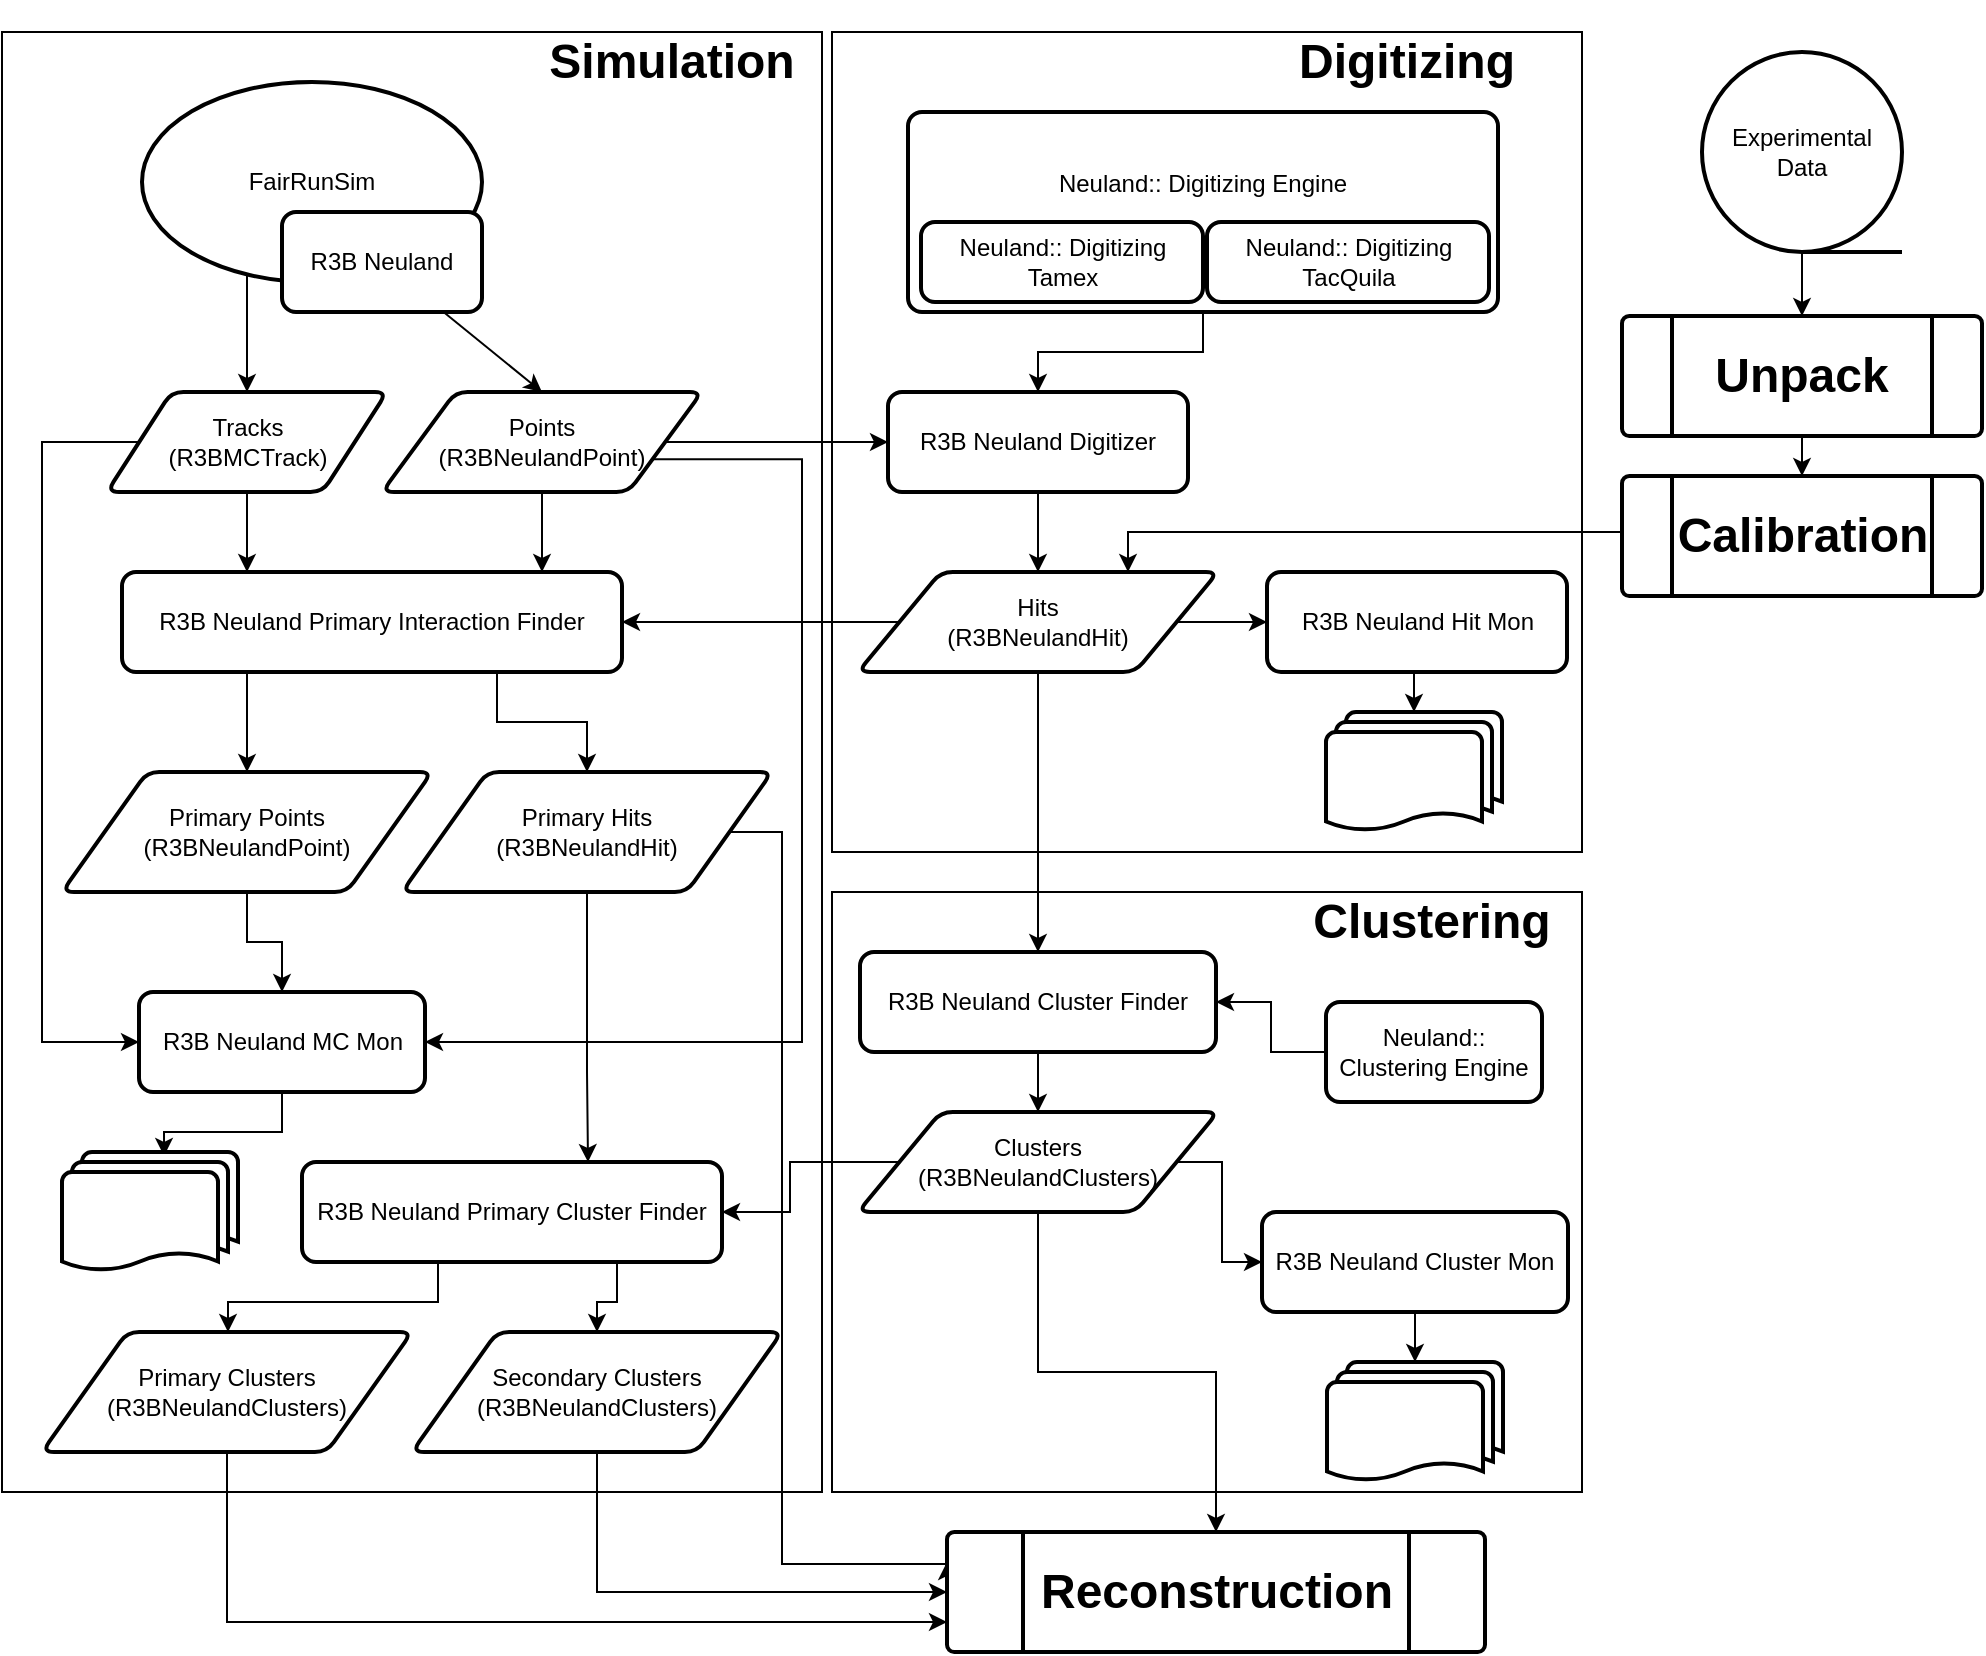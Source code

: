 <mxfile version="12.1.3" type="device" pages="1"><diagram name="Page-1" id="c7488fd3-1785-93aa-aadb-54a6760d102a"><mxGraphModel dx="2474" dy="825" grid="1" gridSize="10" guides="1" tooltips="1" connect="1" arrows="1" fold="1" page="1" pageScale="1" pageWidth="1100" pageHeight="850" background="#ffffff" math="0" shadow="0"><root><mxCell id="0"/><mxCell id="1" parent="0"/><mxCell id="K3smZ2SbyAqwqo1nB7CH-120" value="" style="whiteSpace=wrap;html=1;" vertex="1" parent="1"><mxGeometry x="405" y="450" width="375" height="300" as="geometry"/></mxCell><mxCell id="K3smZ2SbyAqwqo1nB7CH-87" value="" style="whiteSpace=wrap;html=1;" vertex="1" parent="1"><mxGeometry x="405" y="20" width="375" height="410" as="geometry"/></mxCell><mxCell id="K3smZ2SbyAqwqo1nB7CH-85" value="" style="whiteSpace=wrap;html=1;" vertex="1" parent="1"><mxGeometry x="-10" y="20" width="410" height="730" as="geometry"/></mxCell><mxCell id="K3smZ2SbyAqwqo1nB7CH-26" style="edgeStyle=orthogonalEdgeStyle;rounded=0;orthogonalLoop=1;jettySize=auto;html=1;exitX=0.25;exitY=1;exitDx=0;exitDy=0;entryX=0.5;entryY=0;entryDx=0;entryDy=0;" edge="1" parent="1" source="K3smZ2SbyAqwqo1nB7CH-6" target="K3smZ2SbyAqwqo1nB7CH-23"><mxGeometry relative="1" as="geometry"/></mxCell><mxCell id="K3smZ2SbyAqwqo1nB7CH-27" style="edgeStyle=orthogonalEdgeStyle;rounded=0;orthogonalLoop=1;jettySize=auto;html=1;exitX=0.75;exitY=1;exitDx=0;exitDy=0;entryX=0.5;entryY=0;entryDx=0;entryDy=0;" edge="1" parent="1" source="K3smZ2SbyAqwqo1nB7CH-6" target="K3smZ2SbyAqwqo1nB7CH-24"><mxGeometry relative="1" as="geometry"/></mxCell><mxCell id="K3smZ2SbyAqwqo1nB7CH-6" value="&lt;span style=&quot;white-space: normal&quot;&gt;R3B Neuland Primary Interaction Finder&lt;/span&gt;" style="rounded=1;whiteSpace=wrap;html=1;absoluteArcSize=1;arcSize=14;strokeWidth=2;" vertex="1" parent="1"><mxGeometry x="50" y="290" width="250" height="50" as="geometry"/></mxCell><mxCell id="K3smZ2SbyAqwqo1nB7CH-47" style="edgeStyle=orthogonalEdgeStyle;rounded=0;orthogonalLoop=1;jettySize=auto;html=1;exitX=0.25;exitY=1;exitDx=0;exitDy=0;" edge="1" parent="1" source="K3smZ2SbyAqwqo1nB7CH-7" target="K3smZ2SbyAqwqo1nB7CH-45"><mxGeometry relative="1" as="geometry"><Array as="points"><mxPoint x="208" y="655"/><mxPoint x="103" y="655"/></Array></mxGeometry></mxCell><mxCell id="K3smZ2SbyAqwqo1nB7CH-48" style="edgeStyle=orthogonalEdgeStyle;rounded=0;orthogonalLoop=1;jettySize=auto;html=1;exitX=0.75;exitY=1;exitDx=0;exitDy=0;" edge="1" parent="1" source="K3smZ2SbyAqwqo1nB7CH-7" target="K3smZ2SbyAqwqo1nB7CH-46"><mxGeometry relative="1" as="geometry"/></mxCell><mxCell id="K3smZ2SbyAqwqo1nB7CH-7" value="&lt;span style=&quot;white-space: normal&quot;&gt;R3B Neuland Primary Cluster Finder&lt;/span&gt;" style="rounded=1;whiteSpace=wrap;html=1;absoluteArcSize=1;arcSize=14;strokeWidth=2;" vertex="1" parent="1"><mxGeometry x="140" y="585" width="210" height="50" as="geometry"/></mxCell><mxCell id="K3smZ2SbyAqwqo1nB7CH-36" style="edgeStyle=orthogonalEdgeStyle;rounded=0;orthogonalLoop=1;jettySize=auto;html=1;exitX=0.5;exitY=1;exitDx=0;exitDy=0;entryX=0.58;entryY=0.033;entryDx=0;entryDy=0;entryPerimeter=0;" edge="1" parent="1" source="K3smZ2SbyAqwqo1nB7CH-8" target="K3smZ2SbyAqwqo1nB7CH-35"><mxGeometry relative="1" as="geometry"/></mxCell><mxCell id="K3smZ2SbyAqwqo1nB7CH-8" value="&lt;span style=&quot;white-space: normal&quot;&gt;R3B Neuland MC Mon&lt;/span&gt;" style="rounded=1;whiteSpace=wrap;html=1;absoluteArcSize=1;arcSize=14;strokeWidth=2;" vertex="1" parent="1"><mxGeometry x="58.5" y="500" width="143" height="50" as="geometry"/></mxCell><mxCell id="K3smZ2SbyAqwqo1nB7CH-20" style="edgeStyle=orthogonalEdgeStyle;rounded=0;orthogonalLoop=1;jettySize=auto;html=1;exitX=1;exitY=0.5;exitDx=0;exitDy=0;entryX=0;entryY=0.5;entryDx=0;entryDy=0;" edge="1" parent="1" source="K3smZ2SbyAqwqo1nB7CH-9" target="K3smZ2SbyAqwqo1nB7CH-17"><mxGeometry relative="1" as="geometry"/></mxCell><mxCell id="K3smZ2SbyAqwqo1nB7CH-34" style="edgeStyle=orthogonalEdgeStyle;rounded=0;orthogonalLoop=1;jettySize=auto;html=1;exitX=1;exitY=0.75;exitDx=0;exitDy=0;entryX=1;entryY=0.5;entryDx=0;entryDy=0;" edge="1" parent="1" source="K3smZ2SbyAqwqo1nB7CH-9" target="K3smZ2SbyAqwqo1nB7CH-8"><mxGeometry relative="1" as="geometry"><Array as="points"><mxPoint x="390" y="234"/><mxPoint x="390" y="525"/></Array></mxGeometry></mxCell><mxCell id="K3smZ2SbyAqwqo1nB7CH-92" value="" style="edgeStyle=orthogonalEdgeStyle;rounded=0;orthogonalLoop=1;jettySize=auto;html=1;" edge="1" parent="1" source="K3smZ2SbyAqwqo1nB7CH-9" target="K3smZ2SbyAqwqo1nB7CH-6"><mxGeometry relative="1" as="geometry"><Array as="points"><mxPoint x="260" y="290"/><mxPoint x="260" y="290"/></Array></mxGeometry></mxCell><mxCell id="K3smZ2SbyAqwqo1nB7CH-9" value="Points&lt;br&gt;(R3BNeulandPoint)" style="shape=parallelogram;html=1;strokeWidth=2;perimeter=parallelogramPerimeter;whiteSpace=wrap;rounded=1;arcSize=12;size=0.23;" vertex="1" parent="1"><mxGeometry x="180" y="200" width="160" height="50" as="geometry"/></mxCell><mxCell id="K3smZ2SbyAqwqo1nB7CH-10" value="" style="endArrow=classic;html=1;entryX=0.5;entryY=0;entryDx=0;entryDy=0;" edge="1" parent="1" source="K3smZ2SbyAqwqo1nB7CH-5" target="K3smZ2SbyAqwqo1nB7CH-9"><mxGeometry width="50" height="50" relative="1" as="geometry"><mxPoint x="165" y="240" as="sourcePoint"/><mxPoint x="215" y="190" as="targetPoint"/></mxGeometry></mxCell><mxCell id="K3smZ2SbyAqwqo1nB7CH-94" style="edgeStyle=orthogonalEdgeStyle;rounded=0;orthogonalLoop=1;jettySize=auto;html=1;exitX=0.145;exitY=0.855;exitDx=0;exitDy=0;exitPerimeter=0;entryX=0.5;entryY=0;entryDx=0;entryDy=0;" edge="1" parent="1" source="K3smZ2SbyAqwqo1nB7CH-11" target="K3smZ2SbyAqwqo1nB7CH-13"><mxGeometry relative="1" as="geometry"><Array as="points"><mxPoint x="113" y="131"/></Array></mxGeometry></mxCell><mxCell id="K3smZ2SbyAqwqo1nB7CH-11" value="FairRunSim" style="strokeWidth=2;html=1;shape=mxgraph.flowchart.start_2;whiteSpace=wrap;" vertex="1" parent="1"><mxGeometry x="60" y="45" width="170" height="100" as="geometry"/></mxCell><mxCell id="K3smZ2SbyAqwqo1nB7CH-5" value="R3B Neuland" style="rounded=1;whiteSpace=wrap;html=1;absoluteArcSize=1;arcSize=14;strokeWidth=2;" vertex="1" parent="1"><mxGeometry x="130" y="110" width="100" height="50" as="geometry"/></mxCell><mxCell id="K3smZ2SbyAqwqo1nB7CH-15" style="edgeStyle=orthogonalEdgeStyle;rounded=0;orthogonalLoop=1;jettySize=auto;html=1;exitX=0.5;exitY=1;exitDx=0;exitDy=0;entryX=0.25;entryY=0;entryDx=0;entryDy=0;" edge="1" parent="1" source="K3smZ2SbyAqwqo1nB7CH-13" target="K3smZ2SbyAqwqo1nB7CH-6"><mxGeometry relative="1" as="geometry"/></mxCell><mxCell id="K3smZ2SbyAqwqo1nB7CH-32" style="edgeStyle=orthogonalEdgeStyle;rounded=0;orthogonalLoop=1;jettySize=auto;html=1;exitX=0;exitY=0.5;exitDx=0;exitDy=0;entryX=0;entryY=0.5;entryDx=0;entryDy=0;" edge="1" parent="1" source="K3smZ2SbyAqwqo1nB7CH-13" target="K3smZ2SbyAqwqo1nB7CH-8"><mxGeometry relative="1" as="geometry"><Array as="points"><mxPoint x="10" y="225"/><mxPoint x="10" y="525"/></Array></mxGeometry></mxCell><mxCell id="K3smZ2SbyAqwqo1nB7CH-13" value="Tracks&lt;br&gt;(R3BMCTrack)" style="shape=parallelogram;html=1;strokeWidth=2;perimeter=parallelogramPerimeter;whiteSpace=wrap;rounded=1;arcSize=12;size=0.23;" vertex="1" parent="1"><mxGeometry x="42.5" y="200" width="140" height="50" as="geometry"/></mxCell><mxCell id="K3smZ2SbyAqwqo1nB7CH-95" style="edgeStyle=orthogonalEdgeStyle;rounded=0;orthogonalLoop=1;jettySize=auto;html=1;exitX=0.5;exitY=1;exitDx=0;exitDy=0;entryX=0.5;entryY=0;entryDx=0;entryDy=0;" edge="1" parent="1" source="K3smZ2SbyAqwqo1nB7CH-17" target="K3smZ2SbyAqwqo1nB7CH-22"><mxGeometry relative="1" as="geometry"/></mxCell><mxCell id="K3smZ2SbyAqwqo1nB7CH-17" value="R3B Neuland Digitizer" style="rounded=1;whiteSpace=wrap;html=1;absoluteArcSize=1;arcSize=14;strokeWidth=2;" vertex="1" parent="1"><mxGeometry x="433" y="200" width="150" height="50" as="geometry"/></mxCell><mxCell id="K3smZ2SbyAqwqo1nB7CH-29" style="edgeStyle=orthogonalEdgeStyle;rounded=0;orthogonalLoop=1;jettySize=auto;html=1;exitX=0;exitY=0.5;exitDx=0;exitDy=0;entryX=1;entryY=0.5;entryDx=0;entryDy=0;" edge="1" parent="1" source="K3smZ2SbyAqwqo1nB7CH-22" target="K3smZ2SbyAqwqo1nB7CH-6"><mxGeometry relative="1" as="geometry"/></mxCell><mxCell id="K3smZ2SbyAqwqo1nB7CH-125" style="edgeStyle=orthogonalEdgeStyle;rounded=0;orthogonalLoop=1;jettySize=auto;html=1;exitX=0.5;exitY=1;exitDx=0;exitDy=0;entryX=0.5;entryY=0;entryDx=0;entryDy=0;" edge="1" parent="1" source="K3smZ2SbyAqwqo1nB7CH-22" target="K3smZ2SbyAqwqo1nB7CH-37"><mxGeometry relative="1" as="geometry"/></mxCell><mxCell id="K3smZ2SbyAqwqo1nB7CH-127" value="" style="edgeStyle=orthogonalEdgeStyle;rounded=0;orthogonalLoop=1;jettySize=auto;html=1;" edge="1" parent="1" source="K3smZ2SbyAqwqo1nB7CH-22" target="K3smZ2SbyAqwqo1nB7CH-41"><mxGeometry relative="1" as="geometry"/></mxCell><mxCell id="K3smZ2SbyAqwqo1nB7CH-22" value="Hits&lt;br&gt;(R3BNeulandHit)" style="shape=parallelogram;html=1;strokeWidth=2;perimeter=parallelogramPerimeter;whiteSpace=wrap;rounded=1;arcSize=12;size=0.23;" vertex="1" parent="1"><mxGeometry x="418" y="290" width="180" height="50" as="geometry"/></mxCell><mxCell id="K3smZ2SbyAqwqo1nB7CH-131" value="" style="edgeStyle=orthogonalEdgeStyle;rounded=0;orthogonalLoop=1;jettySize=auto;html=1;" edge="1" parent="1" source="K3smZ2SbyAqwqo1nB7CH-23" target="K3smZ2SbyAqwqo1nB7CH-8"><mxGeometry relative="1" as="geometry"/></mxCell><mxCell id="K3smZ2SbyAqwqo1nB7CH-23" value="Primary Points&lt;br&gt;(R3BNeulandPoint)" style="shape=parallelogram;html=1;strokeWidth=2;perimeter=parallelogramPerimeter;whiteSpace=wrap;rounded=1;arcSize=12;size=0.23;" vertex="1" parent="1"><mxGeometry x="20" y="390" width="185" height="60" as="geometry"/></mxCell><mxCell id="K3smZ2SbyAqwqo1nB7CH-89" style="edgeStyle=orthogonalEdgeStyle;rounded=0;orthogonalLoop=1;jettySize=auto;html=1;exitX=0.5;exitY=1;exitDx=0;exitDy=0;" edge="1" parent="1" source="K3smZ2SbyAqwqo1nB7CH-24" target="K3smZ2SbyAqwqo1nB7CH-7"><mxGeometry relative="1" as="geometry"><Array as="points"><mxPoint x="283" y="540"/><mxPoint x="283" y="540"/></Array></mxGeometry></mxCell><mxCell id="K3smZ2SbyAqwqo1nB7CH-119" style="edgeStyle=orthogonalEdgeStyle;rounded=0;orthogonalLoop=1;jettySize=auto;html=1;exitX=1;exitY=0.5;exitDx=0;exitDy=0;entryX=0;entryY=0.25;entryDx=0;entryDy=0;" edge="1" parent="1" source="K3smZ2SbyAqwqo1nB7CH-24" target="K3smZ2SbyAqwqo1nB7CH-114"><mxGeometry relative="1" as="geometry"><Array as="points"><mxPoint x="380" y="420"/><mxPoint x="380" y="786"/></Array></mxGeometry></mxCell><mxCell id="K3smZ2SbyAqwqo1nB7CH-24" value="Primary Hits&lt;br&gt;(R3BNeulandHit)" style="shape=parallelogram;html=1;strokeWidth=2;perimeter=parallelogramPerimeter;whiteSpace=wrap;rounded=1;arcSize=12;size=0.23;" vertex="1" parent="1"><mxGeometry x="190" y="390" width="185" height="60" as="geometry"/></mxCell><mxCell id="K3smZ2SbyAqwqo1nB7CH-35" value="" style="strokeWidth=2;html=1;shape=mxgraph.flowchart.multi-document;whiteSpace=wrap;" vertex="1" parent="1"><mxGeometry x="20" y="580" width="88" height="60" as="geometry"/></mxCell><mxCell id="K3smZ2SbyAqwqo1nB7CH-113" value="" style="edgeStyle=orthogonalEdgeStyle;rounded=0;orthogonalLoop=1;jettySize=auto;html=1;" edge="1" parent="1" source="K3smZ2SbyAqwqo1nB7CH-37" target="K3smZ2SbyAqwqo1nB7CH-39"><mxGeometry relative="1" as="geometry"/></mxCell><mxCell id="K3smZ2SbyAqwqo1nB7CH-37" value="&lt;span style=&quot;white-space: normal&quot;&gt;R3B Neuland Cluster Finder&lt;/span&gt;" style="rounded=1;whiteSpace=wrap;html=1;absoluteArcSize=1;arcSize=14;strokeWidth=2;" vertex="1" parent="1"><mxGeometry x="419" y="480" width="178" height="50" as="geometry"/></mxCell><mxCell id="K3smZ2SbyAqwqo1nB7CH-98" style="edgeStyle=orthogonalEdgeStyle;rounded=0;orthogonalLoop=1;jettySize=auto;html=1;exitX=0;exitY=0.5;exitDx=0;exitDy=0;entryX=1;entryY=0.5;entryDx=0;entryDy=0;" edge="1" parent="1" source="K3smZ2SbyAqwqo1nB7CH-39" target="K3smZ2SbyAqwqo1nB7CH-7"><mxGeometry relative="1" as="geometry"/></mxCell><mxCell id="K3smZ2SbyAqwqo1nB7CH-117" style="edgeStyle=orthogonalEdgeStyle;rounded=0;orthogonalLoop=1;jettySize=auto;html=1;exitX=0.5;exitY=1;exitDx=0;exitDy=0;entryX=0.5;entryY=0;entryDx=0;entryDy=0;" edge="1" parent="1" source="K3smZ2SbyAqwqo1nB7CH-39" target="K3smZ2SbyAqwqo1nB7CH-114"><mxGeometry relative="1" as="geometry"/></mxCell><mxCell id="K3smZ2SbyAqwqo1nB7CH-129" style="edgeStyle=orthogonalEdgeStyle;rounded=0;orthogonalLoop=1;jettySize=auto;html=1;exitX=1;exitY=0.5;exitDx=0;exitDy=0;entryX=0;entryY=0.5;entryDx=0;entryDy=0;" edge="1" parent="1" source="K3smZ2SbyAqwqo1nB7CH-39" target="K3smZ2SbyAqwqo1nB7CH-40"><mxGeometry relative="1" as="geometry"><Array as="points"><mxPoint x="600" y="585"/><mxPoint x="600" y="635"/></Array></mxGeometry></mxCell><mxCell id="K3smZ2SbyAqwqo1nB7CH-39" value="Clusters&lt;br&gt;(R3BNeulandClusters)" style="shape=parallelogram;html=1;strokeWidth=2;perimeter=parallelogramPerimeter;whiteSpace=wrap;rounded=1;arcSize=12;size=0.23;" vertex="1" parent="1"><mxGeometry x="418" y="560" width="180" height="50" as="geometry"/></mxCell><mxCell id="K3smZ2SbyAqwqo1nB7CH-128" value="" style="edgeStyle=orthogonalEdgeStyle;rounded=0;orthogonalLoop=1;jettySize=auto;html=1;" edge="1" parent="1" source="K3smZ2SbyAqwqo1nB7CH-40" target="K3smZ2SbyAqwqo1nB7CH-51"><mxGeometry relative="1" as="geometry"/></mxCell><mxCell id="K3smZ2SbyAqwqo1nB7CH-40" value="&lt;span style=&quot;white-space: normal&quot;&gt;R3B Neuland Cluster Mon&lt;/span&gt;" style="rounded=1;whiteSpace=wrap;html=1;absoluteArcSize=1;arcSize=14;strokeWidth=2;" vertex="1" parent="1"><mxGeometry x="620" y="610" width="153" height="50" as="geometry"/></mxCell><mxCell id="K3smZ2SbyAqwqo1nB7CH-53" style="edgeStyle=orthogonalEdgeStyle;rounded=0;orthogonalLoop=1;jettySize=auto;html=1;exitX=0.5;exitY=1;exitDx=0;exitDy=0;entryX=0.5;entryY=0;entryDx=0;entryDy=0;entryPerimeter=0;" edge="1" parent="1" source="K3smZ2SbyAqwqo1nB7CH-41" target="K3smZ2SbyAqwqo1nB7CH-50"><mxGeometry relative="1" as="geometry"/></mxCell><mxCell id="K3smZ2SbyAqwqo1nB7CH-41" value="&lt;span style=&quot;white-space: normal&quot;&gt;R3B Neuland Hit Mon&lt;/span&gt;" style="rounded=1;whiteSpace=wrap;html=1;absoluteArcSize=1;arcSize=14;strokeWidth=2;" vertex="1" parent="1"><mxGeometry x="622.5" y="290" width="150" height="50" as="geometry"/></mxCell><mxCell id="K3smZ2SbyAqwqo1nB7CH-118" style="edgeStyle=orthogonalEdgeStyle;rounded=0;orthogonalLoop=1;jettySize=auto;html=1;exitX=0.5;exitY=1;exitDx=0;exitDy=0;entryX=0;entryY=0.75;entryDx=0;entryDy=0;" edge="1" parent="1" source="K3smZ2SbyAqwqo1nB7CH-45" target="K3smZ2SbyAqwqo1nB7CH-114"><mxGeometry relative="1" as="geometry"/></mxCell><mxCell id="K3smZ2SbyAqwqo1nB7CH-45" value="Primary Clusters&lt;br&gt;(R3BNeulandClusters)" style="shape=parallelogram;html=1;strokeWidth=2;perimeter=parallelogramPerimeter;whiteSpace=wrap;rounded=1;arcSize=12;size=0.23;" vertex="1" parent="1"><mxGeometry x="10" y="670" width="185" height="60" as="geometry"/></mxCell><mxCell id="K3smZ2SbyAqwqo1nB7CH-130" style="edgeStyle=orthogonalEdgeStyle;rounded=0;orthogonalLoop=1;jettySize=auto;html=1;exitX=0.5;exitY=1;exitDx=0;exitDy=0;entryX=0;entryY=0.5;entryDx=0;entryDy=0;" edge="1" parent="1" source="K3smZ2SbyAqwqo1nB7CH-46" target="K3smZ2SbyAqwqo1nB7CH-114"><mxGeometry relative="1" as="geometry"/></mxCell><mxCell id="K3smZ2SbyAqwqo1nB7CH-46" value="Secondary Clusters&lt;br&gt;(R3BNeulandClusters)" style="shape=parallelogram;html=1;strokeWidth=2;perimeter=parallelogramPerimeter;whiteSpace=wrap;rounded=1;arcSize=12;size=0.23;" vertex="1" parent="1"><mxGeometry x="195" y="670" width="185" height="60" as="geometry"/></mxCell><mxCell id="K3smZ2SbyAqwqo1nB7CH-50" value="" style="strokeWidth=2;html=1;shape=mxgraph.flowchart.multi-document;whiteSpace=wrap;" vertex="1" parent="1"><mxGeometry x="652" y="360" width="88" height="60" as="geometry"/></mxCell><mxCell id="K3smZ2SbyAqwqo1nB7CH-51" value="" style="strokeWidth=2;html=1;shape=mxgraph.flowchart.multi-document;whiteSpace=wrap;" vertex="1" parent="1"><mxGeometry x="652.5" y="685" width="88" height="60" as="geometry"/></mxCell><mxCell id="K3smZ2SbyAqwqo1nB7CH-112" value="" style="edgeStyle=orthogonalEdgeStyle;rounded=0;orthogonalLoop=1;jettySize=auto;html=1;" edge="1" parent="1" source="K3smZ2SbyAqwqo1nB7CH-59" target="K3smZ2SbyAqwqo1nB7CH-67"><mxGeometry relative="1" as="geometry"/></mxCell><mxCell id="K3smZ2SbyAqwqo1nB7CH-59" value="&lt;span style=&quot;white-space: normal&quot;&gt;Experimental&lt;br&gt;Data&lt;br&gt;&lt;/span&gt;" style="strokeWidth=2;html=1;shape=mxgraph.flowchart.sequential_data;whiteSpace=wrap;" vertex="1" parent="1"><mxGeometry x="840" y="30" width="100" height="100" as="geometry"/></mxCell><mxCell id="K3smZ2SbyAqwqo1nB7CH-63" style="edgeStyle=orthogonalEdgeStyle;rounded=0;orthogonalLoop=1;jettySize=auto;html=1;exitX=0.5;exitY=1;exitDx=0;exitDy=0;entryX=0.5;entryY=0;entryDx=0;entryDy=0;" edge="1" parent="1" source="K3smZ2SbyAqwqo1nB7CH-60" target="K3smZ2SbyAqwqo1nB7CH-17"><mxGeometry relative="1" as="geometry"/></mxCell><mxCell id="K3smZ2SbyAqwqo1nB7CH-60" value="Neuland:: Digitizing Engine&lt;br&gt;&lt;br&gt;&lt;br&gt;" style="rounded=1;whiteSpace=wrap;html=1;absoluteArcSize=1;arcSize=14;strokeWidth=2;" vertex="1" parent="1"><mxGeometry x="443" y="60" width="295" height="100" as="geometry"/></mxCell><mxCell id="K3smZ2SbyAqwqo1nB7CH-61" value="Neuland:: Digitizing Tamex" style="rounded=1;whiteSpace=wrap;html=1;absoluteArcSize=1;arcSize=14;strokeWidth=2;" vertex="1" parent="1"><mxGeometry x="449.5" y="115" width="141" height="40" as="geometry"/></mxCell><mxCell id="K3smZ2SbyAqwqo1nB7CH-62" value="Neuland:: Digitizing TacQuila" style="rounded=1;whiteSpace=wrap;html=1;absoluteArcSize=1;arcSize=14;strokeWidth=2;" vertex="1" parent="1"><mxGeometry x="592.5" y="115" width="141" height="40" as="geometry"/></mxCell><mxCell id="K3smZ2SbyAqwqo1nB7CH-66" style="edgeStyle=orthogonalEdgeStyle;rounded=0;orthogonalLoop=1;jettySize=auto;html=1;exitX=0;exitY=0.5;exitDx=0;exitDy=0;entryX=0.75;entryY=0;entryDx=0;entryDy=0;" edge="1" parent="1" source="K3smZ2SbyAqwqo1nB7CH-64" target="K3smZ2SbyAqwqo1nB7CH-22"><mxGeometry relative="1" as="geometry"><Array as="points"><mxPoint x="890" y="270"/><mxPoint x="553" y="270"/></Array></mxGeometry></mxCell><mxCell id="K3smZ2SbyAqwqo1nB7CH-86" value="&lt;h1&gt;Simulation&lt;/h1&gt;" style="text;html=1;strokeColor=none;fillColor=none;align=center;verticalAlign=middle;whiteSpace=wrap;rounded=0;" vertex="1" parent="1"><mxGeometry x="250" y="20" width="150" height="30" as="geometry"/></mxCell><mxCell id="K3smZ2SbyAqwqo1nB7CH-101" style="edgeStyle=orthogonalEdgeStyle;rounded=0;orthogonalLoop=1;jettySize=auto;html=1;exitX=0;exitY=0.5;exitDx=0;exitDy=0;entryX=1;entryY=0.5;entryDx=0;entryDy=0;" edge="1" parent="1" source="K3smZ2SbyAqwqo1nB7CH-100" target="K3smZ2SbyAqwqo1nB7CH-37"><mxGeometry relative="1" as="geometry"/></mxCell><mxCell id="K3smZ2SbyAqwqo1nB7CH-100" value="Neuland:: Clustering Engine" style="rounded=1;whiteSpace=wrap;html=1;absoluteArcSize=1;arcSize=14;strokeWidth=2;" vertex="1" parent="1"><mxGeometry x="652" y="505" width="108" height="50" as="geometry"/></mxCell><mxCell id="K3smZ2SbyAqwqo1nB7CH-104" value="&lt;h1&gt;Digitizing&lt;/h1&gt;" style="text;html=1;strokeColor=none;fillColor=none;align=center;verticalAlign=middle;whiteSpace=wrap;rounded=0;" vertex="1" parent="1"><mxGeometry x="630" y="20" width="125" height="30" as="geometry"/></mxCell><mxCell id="K3smZ2SbyAqwqo1nB7CH-111" value="" style="edgeStyle=orthogonalEdgeStyle;rounded=0;orthogonalLoop=1;jettySize=auto;html=1;" edge="1" parent="1" source="K3smZ2SbyAqwqo1nB7CH-67" target="K3smZ2SbyAqwqo1nB7CH-64"><mxGeometry relative="1" as="geometry"/></mxCell><mxCell id="K3smZ2SbyAqwqo1nB7CH-67" value="" style="verticalLabelPosition=bottom;verticalAlign=top;html=1;strokeWidth=2;shape=process;whiteSpace=wrap;rounded=1;size=0.14;arcSize=6;" vertex="1" parent="1"><mxGeometry x="800" y="162" width="180" height="60" as="geometry"/></mxCell><mxCell id="K3smZ2SbyAqwqo1nB7CH-106" value="&lt;h1&gt;Unpack&lt;/h1&gt;" style="text;html=1;strokeColor=none;fillColor=none;align=center;verticalAlign=middle;whiteSpace=wrap;rounded=0;" vertex="1" parent="1"><mxGeometry x="815" y="177" width="150" height="30" as="geometry"/></mxCell><mxCell id="K3smZ2SbyAqwqo1nB7CH-64" value="" style="verticalLabelPosition=bottom;verticalAlign=top;html=1;strokeWidth=2;shape=process;whiteSpace=wrap;rounded=1;size=0.14;arcSize=6;" vertex="1" parent="1"><mxGeometry x="800" y="242" width="180" height="60" as="geometry"/></mxCell><mxCell id="K3smZ2SbyAqwqo1nB7CH-108" value="&lt;h1&gt;Calibration&lt;/h1&gt;" style="text;html=1;strokeColor=none;fillColor=none;align=center;verticalAlign=middle;whiteSpace=wrap;rounded=0;" vertex="1" parent="1"><mxGeometry x="807.5" y="257" width="165" height="30" as="geometry"/></mxCell><mxCell id="K3smZ2SbyAqwqo1nB7CH-114" value="" style="verticalLabelPosition=bottom;verticalAlign=top;html=1;strokeWidth=2;shape=process;whiteSpace=wrap;rounded=1;size=0.14;arcSize=6;" vertex="1" parent="1"><mxGeometry x="462.5" y="770" width="269" height="60" as="geometry"/></mxCell><mxCell id="K3smZ2SbyAqwqo1nB7CH-115" value="&lt;h1&gt;Reconstruction&lt;/h1&gt;" style="text;html=1;strokeColor=none;fillColor=none;align=center;verticalAlign=middle;whiteSpace=wrap;rounded=0;" vertex="1" parent="1"><mxGeometry x="477.5" y="785" width="239" height="30" as="geometry"/></mxCell><mxCell id="K3smZ2SbyAqwqo1nB7CH-121" value="&lt;h1&gt;Clustering&lt;/h1&gt;" style="text;html=1;strokeColor=none;fillColor=none;align=center;verticalAlign=middle;whiteSpace=wrap;rounded=0;" vertex="1" parent="1"><mxGeometry x="630" y="450" width="150" height="30" as="geometry"/></mxCell></root></mxGraphModel></diagram></mxfile>